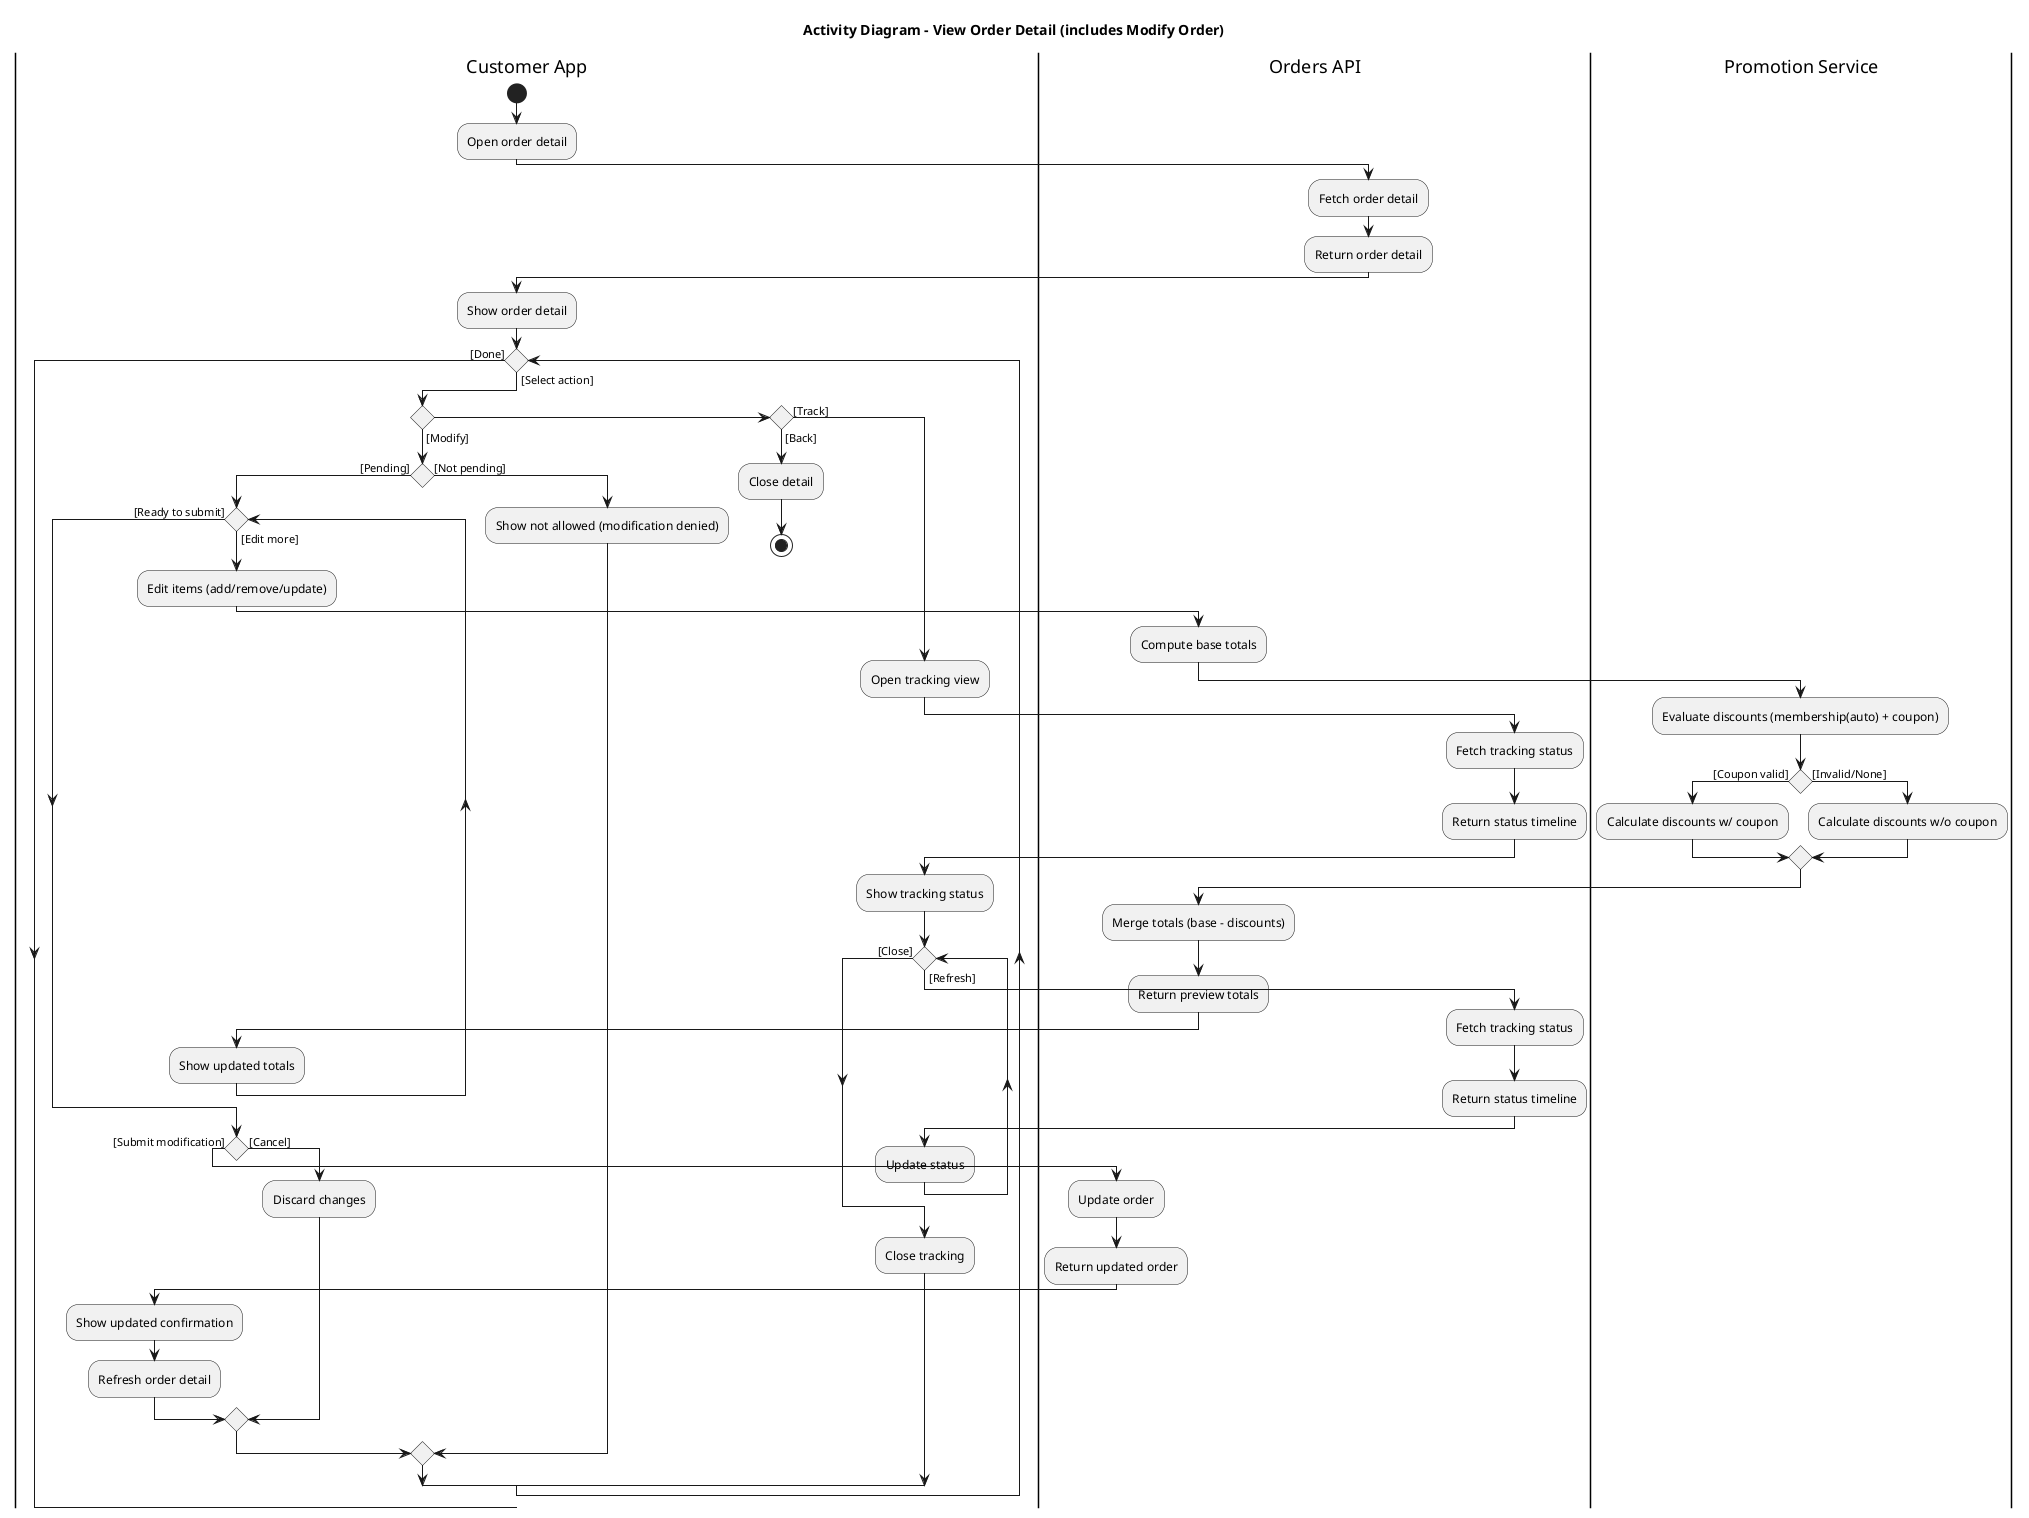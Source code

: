 @startuml Activity_View_Order_Detail
title Activity Diagram - View Order Detail (includes Modify Order)

|Customer App|
start
:Open order detail;

|Orders API|
:Fetch order detail;
:Return order detail;

|Customer App|
:Show order detail;

while () is ([Select action])
  if () then ([Modify])
    if () then ([Pending])
      ' ===== Modify sub-flow (edit -> preview -> submit/cancel) =====
      while () is ([Edit more])
        :Edit items (add/remove/update);

        |Orders API|
        :Compute base totals;

        |Promotion Service|
        :Evaluate discounts (membership(auto) + coupon);
        if () then ([Coupon valid])
          :Calculate discounts w/ coupon;
        else ([Invalid/None])
          :Calculate discounts w/o coupon;
        endif

        ' ---- explicit merge inside Promotion to avoid crossing ----

        |Orders API|
        :Merge totals (base - discounts);
        :Return preview totals;

        |Customer App|
        :Show updated totals;
      endwhile ([Ready to submit])

      if () then ([Submit modification])
        |Orders API|
        :Update order;
        :Return updated order;

        |Customer App|
        :Show updated confirmation;
        :Refresh order detail;
      else ([Cancel])
        :Discard changes;
      endif
    else ([Not pending])
      :Show not allowed (modification denied);
    endif

  elseif () then ([Back])
    :Close detail;
    stop

  else ([Track])
    :Open tracking view;
    |Orders API|
    :Fetch tracking status;
    :Return status timeline;
    |Customer App|
    :Show tracking status;
    while () is ([Refresh])
      |Orders API|
      :Fetch tracking status;
      :Return status timeline;
      |Customer App|
      :Update status;
    endwhile ([Close])
    :Close tracking;
  endif
endwhile ([Done])
@enduml
